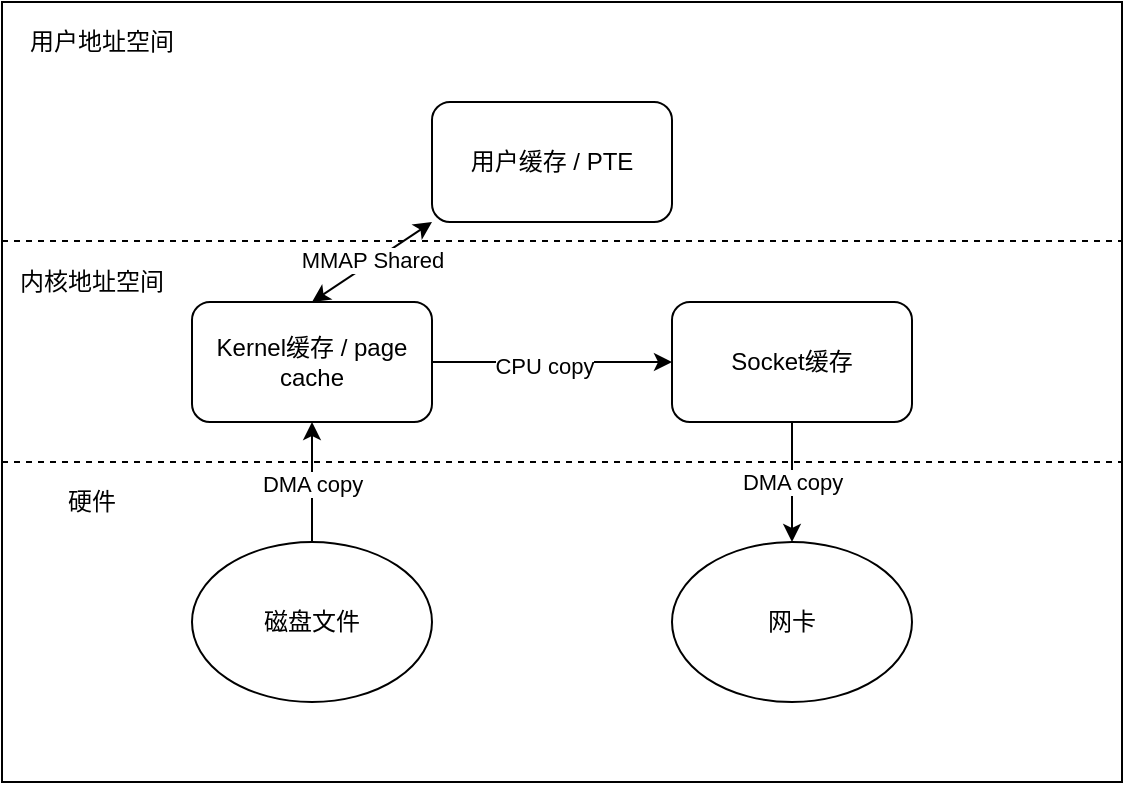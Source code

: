 <mxfile version="13.0.3" type="device"><diagram id="q07ZBBowAt-y3px9GcL2" name="第 1 页"><mxGraphModel dx="946" dy="680" grid="1" gridSize="10" guides="1" tooltips="1" connect="1" arrows="1" fold="1" page="1" pageScale="1" pageWidth="850" pageHeight="500" math="0" shadow="0"><root><mxCell id="0"/><mxCell id="1" parent="0"/><mxCell id="KrOabE6bngmVYuXLnu8H-15" value="" style="rounded=0;whiteSpace=wrap;html=1;" parent="1" vertex="1"><mxGeometry x="145" y="70" width="560" height="390" as="geometry"/></mxCell><mxCell id="KrOabE6bngmVYuXLnu8H-1" value="用户缓存 / PTE" style="rounded=1;whiteSpace=wrap;html=1;" parent="1" vertex="1"><mxGeometry x="360" y="120" width="120" height="60" as="geometry"/></mxCell><mxCell id="KrOabE6bngmVYuXLnu8H-6" style="rounded=0;orthogonalLoop=1;jettySize=auto;html=1;exitX=0.5;exitY=0;exitDx=0;exitDy=0;entryX=0;entryY=1;entryDx=0;entryDy=0;startArrow=classic;startFill=1;" parent="1" source="KrOabE6bngmVYuXLnu8H-2" target="KrOabE6bngmVYuXLnu8H-1" edge="1"><mxGeometry relative="1" as="geometry"/></mxCell><mxCell id="KrOabE6bngmVYuXLnu8H-8" value="MMAP Shared" style="edgeLabel;html=1;align=center;verticalAlign=middle;resizable=0;points=[];" parent="KrOabE6bngmVYuXLnu8H-6" vertex="1" connectable="0"><mxGeometry x="-0.008" y="1" relative="1" as="geometry"><mxPoint as="offset"/></mxGeometry></mxCell><mxCell id="4piF6x2v4aW3bS1AUECW-4" style="edgeStyle=orthogonalEdgeStyle;rounded=0;orthogonalLoop=1;jettySize=auto;html=1;exitX=1;exitY=0.5;exitDx=0;exitDy=0;entryX=0;entryY=0.5;entryDx=0;entryDy=0;startArrow=none;startFill=0;" parent="1" source="KrOabE6bngmVYuXLnu8H-2" target="KrOabE6bngmVYuXLnu8H-3" edge="1"><mxGeometry relative="1" as="geometry"/></mxCell><mxCell id="4piF6x2v4aW3bS1AUECW-5" value="CPU copy" style="edgeLabel;html=1;align=center;verticalAlign=middle;resizable=0;points=[];" parent="4piF6x2v4aW3bS1AUECW-4" vertex="1" connectable="0"><mxGeometry x="-0.067" y="-2" relative="1" as="geometry"><mxPoint as="offset"/></mxGeometry></mxCell><mxCell id="KrOabE6bngmVYuXLnu8H-2" value="Kernel缓存 / page cache" style="rounded=1;whiteSpace=wrap;html=1;" parent="1" vertex="1"><mxGeometry x="240" y="220" width="120" height="60" as="geometry"/></mxCell><mxCell id="KrOabE6bngmVYuXLnu8H-11" value="" style="edgeStyle=none;rounded=0;orthogonalLoop=1;jettySize=auto;html=1;" parent="1" source="KrOabE6bngmVYuXLnu8H-3" target="KrOabE6bngmVYuXLnu8H-5" edge="1"><mxGeometry relative="1" as="geometry"/></mxCell><mxCell id="KrOabE6bngmVYuXLnu8H-13" value="DMA copy" style="edgeLabel;html=1;align=center;verticalAlign=middle;resizable=0;points=[];" parent="KrOabE6bngmVYuXLnu8H-11" vertex="1" connectable="0"><mxGeometry x="-0.333" y="-1" relative="1" as="geometry"><mxPoint x="1" y="10" as="offset"/></mxGeometry></mxCell><mxCell id="KrOabE6bngmVYuXLnu8H-3" value="Socket缓存" style="rounded=1;whiteSpace=wrap;html=1;" parent="1" vertex="1"><mxGeometry x="480" y="220" width="120" height="60" as="geometry"/></mxCell><mxCell id="KrOabE6bngmVYuXLnu8H-10" value="" style="edgeStyle=none;rounded=0;orthogonalLoop=1;jettySize=auto;html=1;" parent="1" source="KrOabE6bngmVYuXLnu8H-4" target="KrOabE6bngmVYuXLnu8H-2" edge="1"><mxGeometry relative="1" as="geometry"/></mxCell><mxCell id="KrOabE6bngmVYuXLnu8H-12" value="DMA copy" style="edgeLabel;html=1;align=center;verticalAlign=middle;resizable=0;points=[];" parent="KrOabE6bngmVYuXLnu8H-10" vertex="1" connectable="0"><mxGeometry x="-0.033" relative="1" as="geometry"><mxPoint as="offset"/></mxGeometry></mxCell><mxCell id="KrOabE6bngmVYuXLnu8H-4" value="磁盘文件" style="ellipse;whiteSpace=wrap;html=1;" parent="1" vertex="1"><mxGeometry x="240" y="340" width="120" height="80" as="geometry"/></mxCell><mxCell id="KrOabE6bngmVYuXLnu8H-5" value="网卡" style="ellipse;whiteSpace=wrap;html=1;" parent="1" vertex="1"><mxGeometry x="480" y="340" width="120" height="80" as="geometry"/></mxCell><mxCell id="KrOabE6bngmVYuXLnu8H-16" style="edgeStyle=none;rounded=0;orthogonalLoop=1;jettySize=auto;html=1;exitX=0;exitY=0.25;exitDx=0;exitDy=0;entryX=1;entryY=0.25;entryDx=0;entryDy=0;startArrow=none;startFill=0;endArrow=none;endFill=0;dashed=1;" parent="1" edge="1"><mxGeometry relative="1" as="geometry"><mxPoint x="145" y="189.5" as="sourcePoint"/><mxPoint x="705" y="189.5" as="targetPoint"/></mxGeometry></mxCell><mxCell id="KrOabE6bngmVYuXLnu8H-17" style="edgeStyle=none;rounded=0;orthogonalLoop=1;jettySize=auto;html=1;exitX=0;exitY=0.25;exitDx=0;exitDy=0;entryX=1;entryY=0.25;entryDx=0;entryDy=0;startArrow=none;startFill=0;endArrow=none;endFill=0;dashed=1;" parent="1" edge="1"><mxGeometry relative="1" as="geometry"><mxPoint x="145" y="300" as="sourcePoint"/><mxPoint x="705" y="300" as="targetPoint"/></mxGeometry></mxCell><mxCell id="KrOabE6bngmVYuXLnu8H-18" value="用户地址空间" style="text;html=1;strokeColor=none;fillColor=none;align=center;verticalAlign=middle;whiteSpace=wrap;rounded=0;" parent="1" vertex="1"><mxGeometry x="150" y="80" width="90" height="20" as="geometry"/></mxCell><mxCell id="KrOabE6bngmVYuXLnu8H-21" value="内核地址空间" style="text;html=1;strokeColor=none;fillColor=none;align=center;verticalAlign=middle;whiteSpace=wrap;rounded=0;" parent="1" vertex="1"><mxGeometry x="145" y="200" width="90" height="20" as="geometry"/></mxCell><mxCell id="KrOabE6bngmVYuXLnu8H-22" value="硬件" style="text;html=1;strokeColor=none;fillColor=none;align=center;verticalAlign=middle;whiteSpace=wrap;rounded=0;" parent="1" vertex="1"><mxGeometry x="145" y="310" width="90" height="20" as="geometry"/></mxCell></root></mxGraphModel></diagram></mxfile>